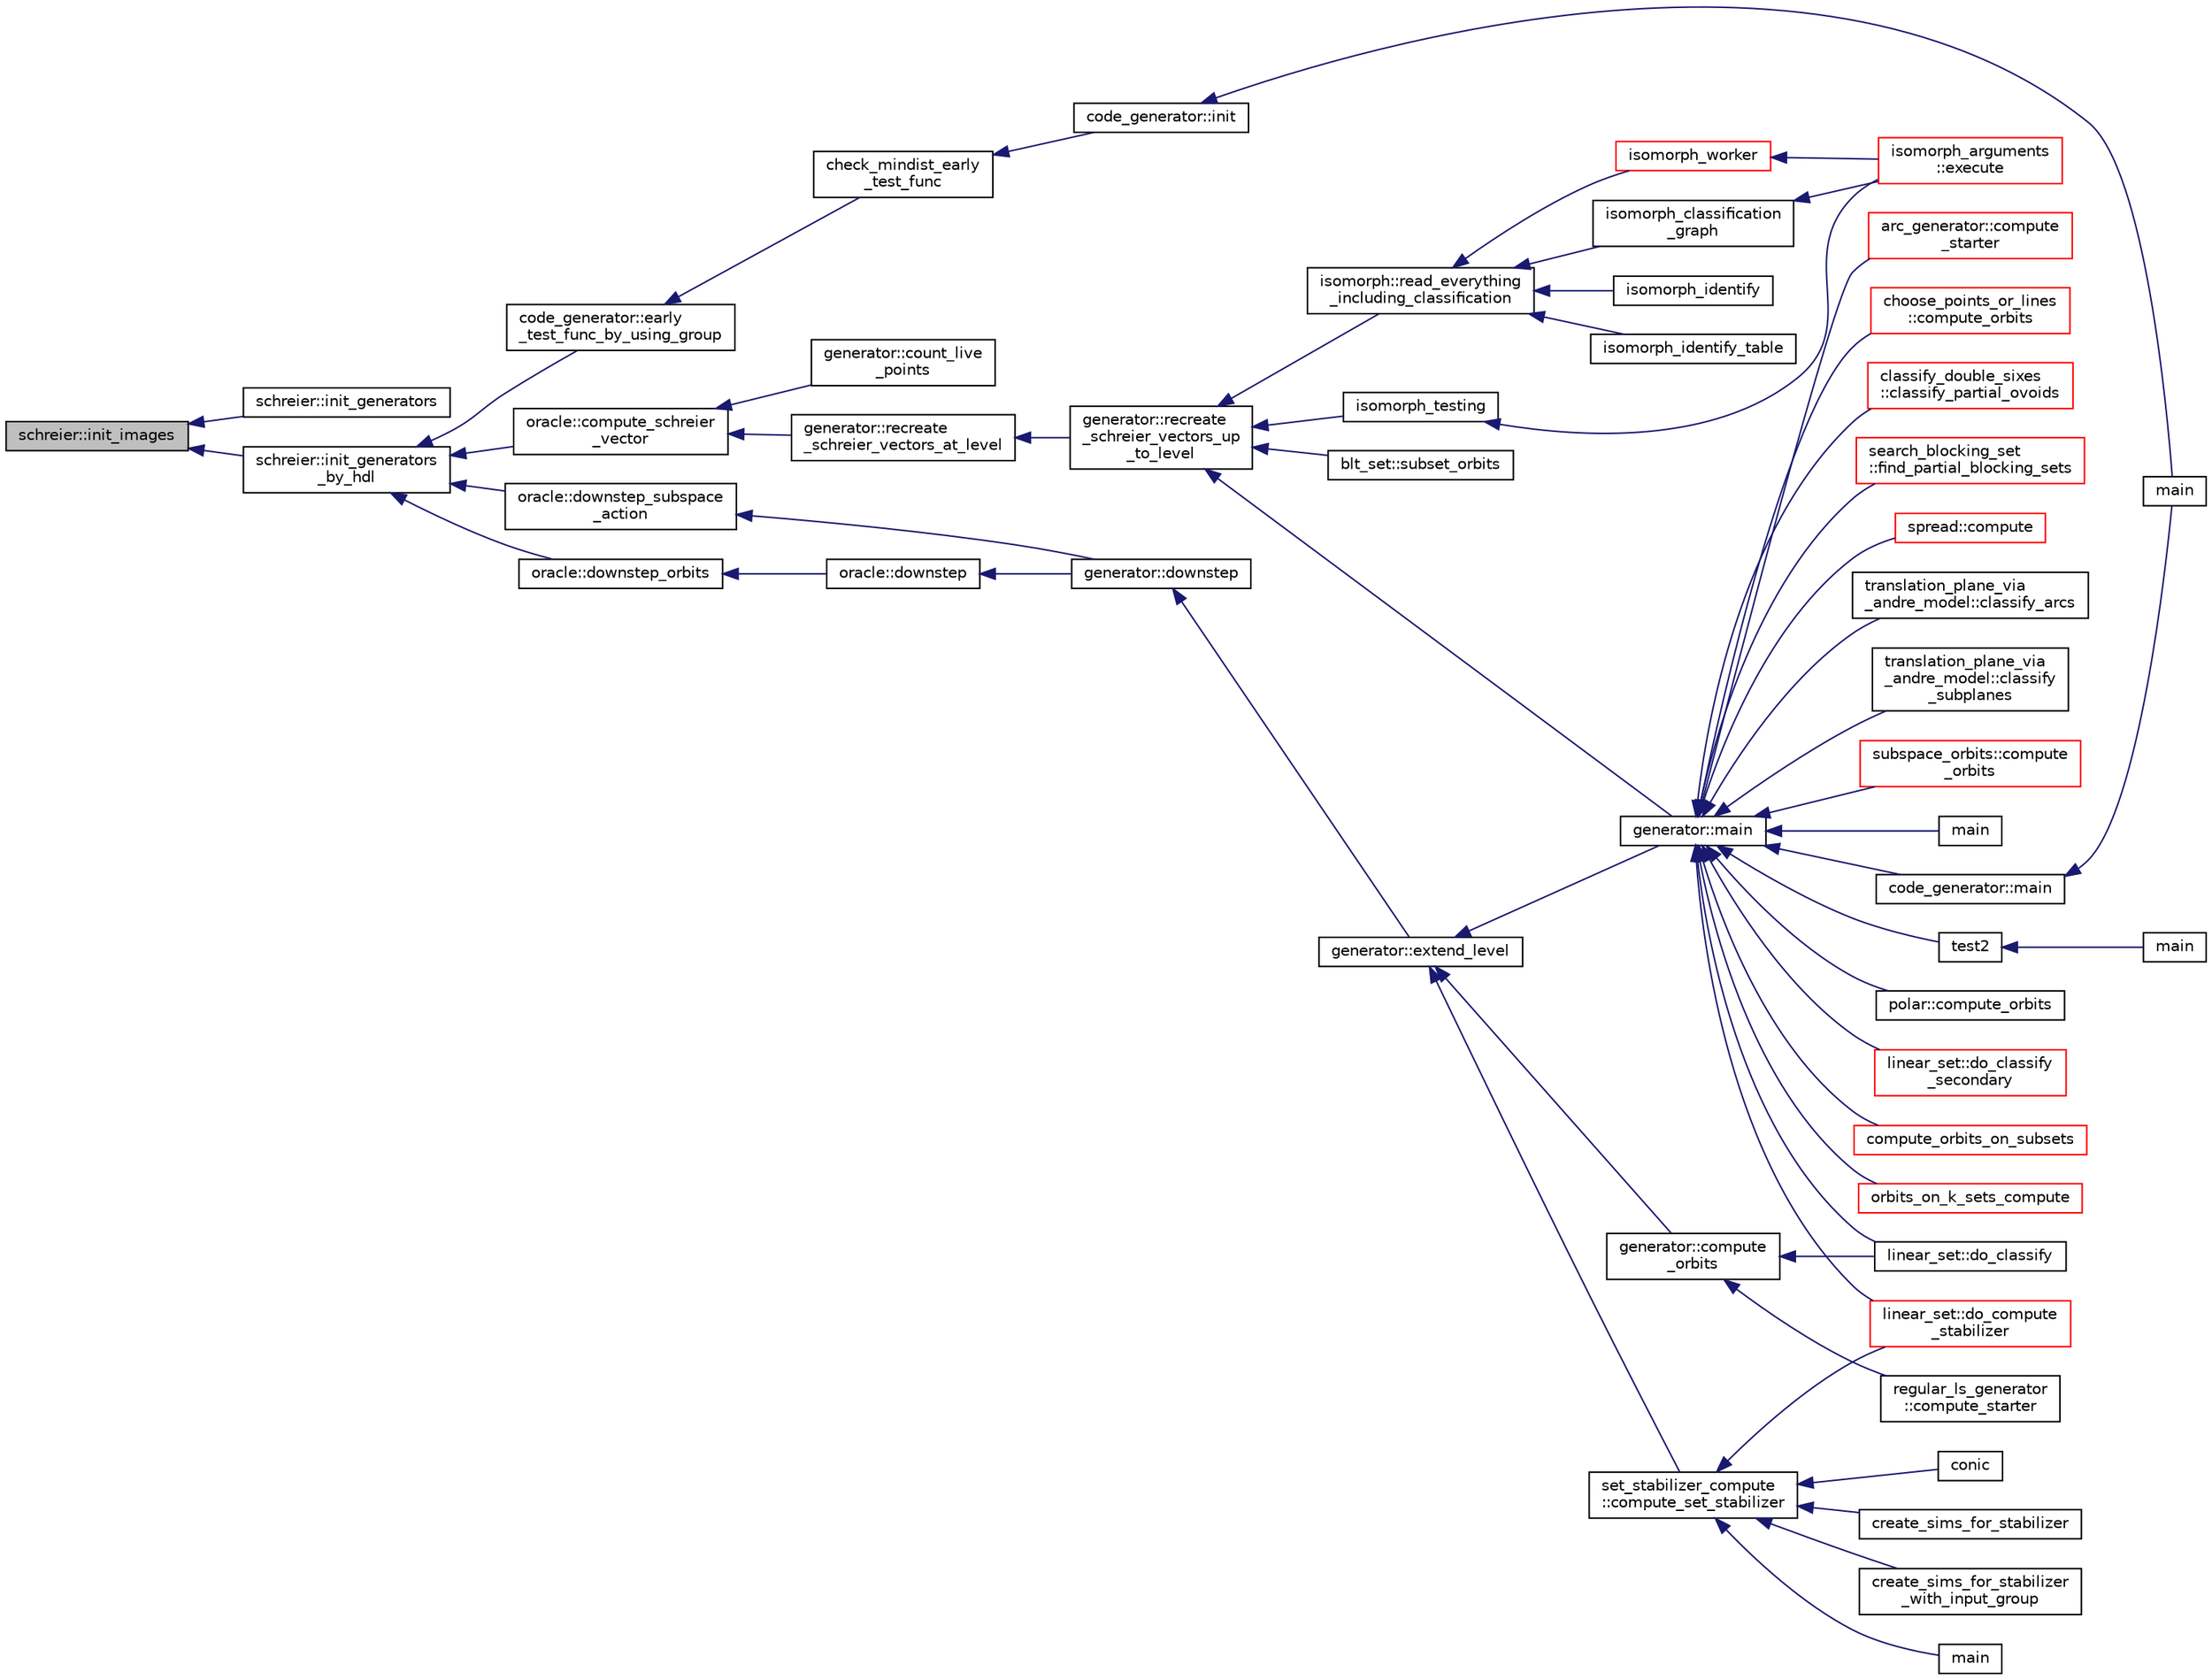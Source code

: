 digraph "schreier::init_images"
{
  edge [fontname="Helvetica",fontsize="10",labelfontname="Helvetica",labelfontsize="10"];
  node [fontname="Helvetica",fontsize="10",shape=record];
  rankdir="LR";
  Node2559 [label="schreier::init_images",height=0.2,width=0.4,color="black", fillcolor="grey75", style="filled", fontcolor="black"];
  Node2559 -> Node2560 [dir="back",color="midnightblue",fontsize="10",style="solid",fontname="Helvetica"];
  Node2560 [label="schreier::init_generators",height=0.2,width=0.4,color="black", fillcolor="white", style="filled",URL="$d3/dd6/classschreier.html#a30ddd571fd95302f1b7d757d5a0b5745"];
  Node2559 -> Node2561 [dir="back",color="midnightblue",fontsize="10",style="solid",fontname="Helvetica"];
  Node2561 [label="schreier::init_generators\l_by_hdl",height=0.2,width=0.4,color="black", fillcolor="white", style="filled",URL="$d3/dd6/classschreier.html#a9adf1976cee6d540a36d3a0a1bd887ba"];
  Node2561 -> Node2562 [dir="back",color="midnightblue",fontsize="10",style="solid",fontname="Helvetica"];
  Node2562 [label="code_generator::early\l_test_func_by_using_group",height=0.2,width=0.4,color="black", fillcolor="white", style="filled",URL="$db/d37/classcode__generator.html#a96a6170f5b9a905203ae4d8717750854"];
  Node2562 -> Node2563 [dir="back",color="midnightblue",fontsize="10",style="solid",fontname="Helvetica"];
  Node2563 [label="check_mindist_early\l_test_func",height=0.2,width=0.4,color="black", fillcolor="white", style="filled",URL="$d2/d11/codes_8h.html#a17bf777333c5e6dcb107d8de7ceffe5d"];
  Node2563 -> Node2564 [dir="back",color="midnightblue",fontsize="10",style="solid",fontname="Helvetica"];
  Node2564 [label="code_generator::init",height=0.2,width=0.4,color="black", fillcolor="white", style="filled",URL="$db/d37/classcode__generator.html#acfaa1e8badf6f30255203f499b130af8"];
  Node2564 -> Node2565 [dir="back",color="midnightblue",fontsize="10",style="solid",fontname="Helvetica"];
  Node2565 [label="main",height=0.2,width=0.4,color="black", fillcolor="white", style="filled",URL="$d4/d4f/codes_8_c.html#a217dbf8b442f20279ea00b898af96f52"];
  Node2561 -> Node2566 [dir="back",color="midnightblue",fontsize="10",style="solid",fontname="Helvetica"];
  Node2566 [label="oracle::compute_schreier\l_vector",height=0.2,width=0.4,color="black", fillcolor="white", style="filled",URL="$d7/da7/classoracle.html#a1ba7d398b51ed70f89b5ea54adb7b089"];
  Node2566 -> Node2567 [dir="back",color="midnightblue",fontsize="10",style="solid",fontname="Helvetica"];
  Node2567 [label="generator::recreate\l_schreier_vectors_at_level",height=0.2,width=0.4,color="black", fillcolor="white", style="filled",URL="$d7/d73/classgenerator.html#a7d190e196e7c9721c4135f40f01d922f"];
  Node2567 -> Node2568 [dir="back",color="midnightblue",fontsize="10",style="solid",fontname="Helvetica"];
  Node2568 [label="generator::recreate\l_schreier_vectors_up\l_to_level",height=0.2,width=0.4,color="black", fillcolor="white", style="filled",URL="$d7/d73/classgenerator.html#a2ca7599e91bb012d41153aec95f081f7"];
  Node2568 -> Node2569 [dir="back",color="midnightblue",fontsize="10",style="solid",fontname="Helvetica"];
  Node2569 [label="blt_set::subset_orbits",height=0.2,width=0.4,color="black", fillcolor="white", style="filled",URL="$d1/d3d/classblt__set.html#af8f79fc4346244acfa0e2c2d23c36993"];
  Node2568 -> Node2570 [dir="back",color="midnightblue",fontsize="10",style="solid",fontname="Helvetica"];
  Node2570 [label="generator::main",height=0.2,width=0.4,color="black", fillcolor="white", style="filled",URL="$d7/d73/classgenerator.html#a01abff8e9f231bf0d82e2e8e0061f242"];
  Node2570 -> Node2571 [dir="back",color="midnightblue",fontsize="10",style="solid",fontname="Helvetica"];
  Node2571 [label="main",height=0.2,width=0.4,color="black", fillcolor="white", style="filled",URL="$d2/d11/codes_8h.html#a217dbf8b442f20279ea00b898af96f52"];
  Node2570 -> Node2572 [dir="back",color="midnightblue",fontsize="10",style="solid",fontname="Helvetica"];
  Node2572 [label="code_generator::main",height=0.2,width=0.4,color="black", fillcolor="white", style="filled",URL="$db/d37/classcode__generator.html#ab3cf3a306e4032c2b471ac95321c599f"];
  Node2572 -> Node2565 [dir="back",color="midnightblue",fontsize="10",style="solid",fontname="Helvetica"];
  Node2570 -> Node2573 [dir="back",color="midnightblue",fontsize="10",style="solid",fontname="Helvetica"];
  Node2573 [label="test2",height=0.2,width=0.4,color="black", fillcolor="white", style="filled",URL="$d9/db0/factor__space_8_c.html#a39d73a812e5fd8f1bc111e948368cb10"];
  Node2573 -> Node2574 [dir="back",color="midnightblue",fontsize="10",style="solid",fontname="Helvetica"];
  Node2574 [label="main",height=0.2,width=0.4,color="black", fillcolor="white", style="filled",URL="$d9/db0/factor__space_8_c.html#a3c04138a5bfe5d72780bb7e82a18e627"];
  Node2570 -> Node2575 [dir="back",color="midnightblue",fontsize="10",style="solid",fontname="Helvetica"];
  Node2575 [label="polar::compute_orbits",height=0.2,width=0.4,color="black", fillcolor="white", style="filled",URL="$da/d1c/classpolar.html#ac4c3c4f95d14c74ff4a3ec3f3479a1da"];
  Node2570 -> Node2576 [dir="back",color="midnightblue",fontsize="10",style="solid",fontname="Helvetica"];
  Node2576 [label="linear_set::do_classify",height=0.2,width=0.4,color="black", fillcolor="white", style="filled",URL="$dd/d86/classlinear__set.html#a3eb2dbce7fa8b71901dfc12f288ddd0c"];
  Node2570 -> Node2577 [dir="back",color="midnightblue",fontsize="10",style="solid",fontname="Helvetica"];
  Node2577 [label="linear_set::do_classify\l_secondary",height=0.2,width=0.4,color="red", fillcolor="white", style="filled",URL="$dd/d86/classlinear__set.html#a47eb7f9995f3343abd3bdfbf9a9a9162"];
  Node2570 -> Node2580 [dir="back",color="midnightblue",fontsize="10",style="solid",fontname="Helvetica"];
  Node2580 [label="linear_set::do_compute\l_stabilizer",height=0.2,width=0.4,color="red", fillcolor="white", style="filled",URL="$dd/d86/classlinear__set.html#ae8f58ded28fb5370f4459cca42b7463b"];
  Node2570 -> Node2583 [dir="back",color="midnightblue",fontsize="10",style="solid",fontname="Helvetica"];
  Node2583 [label="compute_orbits_on_subsets",height=0.2,width=0.4,color="red", fillcolor="white", style="filled",URL="$d3/d35/snakes__and__ladders__global_8_c.html#af33697aede0480110b1227f727252637"];
  Node2570 -> Node2601 [dir="back",color="midnightblue",fontsize="10",style="solid",fontname="Helvetica"];
  Node2601 [label="orbits_on_k_sets_compute",height=0.2,width=0.4,color="red", fillcolor="white", style="filled",URL="$d3/d35/snakes__and__ladders__global_8_c.html#a96743526b15703539d544499276aaa71"];
  Node2570 -> Node2611 [dir="back",color="midnightblue",fontsize="10",style="solid",fontname="Helvetica"];
  Node2611 [label="arc_generator::compute\l_starter",height=0.2,width=0.4,color="red", fillcolor="white", style="filled",URL="$d4/d21/classarc__generator.html#aad1dcec3a1c302e743d574bd1ac857d9"];
  Node2570 -> Node2616 [dir="back",color="midnightblue",fontsize="10",style="solid",fontname="Helvetica"];
  Node2616 [label="choose_points_or_lines\l::compute_orbits",height=0.2,width=0.4,color="red", fillcolor="white", style="filled",URL="$d6/d75/classchoose__points__or__lines.html#adc353e2d41dc8a39563322c8cdd85f61"];
  Node2570 -> Node2618 [dir="back",color="midnightblue",fontsize="10",style="solid",fontname="Helvetica"];
  Node2618 [label="classify_double_sixes\l::classify_partial_ovoids",height=0.2,width=0.4,color="red", fillcolor="white", style="filled",URL="$dd/d23/classclassify__double__sixes.html#a2253fca143a0e8a3e39655eb05668ae9"];
  Node2570 -> Node2620 [dir="back",color="midnightblue",fontsize="10",style="solid",fontname="Helvetica"];
  Node2620 [label="search_blocking_set\l::find_partial_blocking_sets",height=0.2,width=0.4,color="red", fillcolor="white", style="filled",URL="$dc/d36/classsearch__blocking__set.html#ad3fdb3d356db75a02c406bc9d4e9e9b6"];
  Node2570 -> Node2622 [dir="back",color="midnightblue",fontsize="10",style="solid",fontname="Helvetica"];
  Node2622 [label="spread::compute",height=0.2,width=0.4,color="red", fillcolor="white", style="filled",URL="$da/dc1/classspread.html#a9674466d3e03b8dad79882299c638a21"];
  Node2570 -> Node2624 [dir="back",color="midnightblue",fontsize="10",style="solid",fontname="Helvetica"];
  Node2624 [label="translation_plane_via\l_andre_model::classify_arcs",height=0.2,width=0.4,color="black", fillcolor="white", style="filled",URL="$d1/dcc/classtranslation__plane__via__andre__model.html#ac8f002e812a8b152d41e806688601c5e"];
  Node2570 -> Node2625 [dir="back",color="midnightblue",fontsize="10",style="solid",fontname="Helvetica"];
  Node2625 [label="translation_plane_via\l_andre_model::classify\l_subplanes",height=0.2,width=0.4,color="black", fillcolor="white", style="filled",URL="$d1/dcc/classtranslation__plane__via__andre__model.html#a794fefa95f0a7f7b887133375988ee55"];
  Node2570 -> Node2626 [dir="back",color="midnightblue",fontsize="10",style="solid",fontname="Helvetica"];
  Node2626 [label="subspace_orbits::compute\l_orbits",height=0.2,width=0.4,color="red", fillcolor="white", style="filled",URL="$d2/d9f/classsubspace__orbits.html#a2778f8d49cde1675de1ef6acfe180b63"];
  Node2568 -> Node2628 [dir="back",color="midnightblue",fontsize="10",style="solid",fontname="Helvetica"];
  Node2628 [label="isomorph::read_everything\l_including_classification",height=0.2,width=0.4,color="black", fillcolor="white", style="filled",URL="$d3/d5f/classisomorph.html#aa6a56e4522d3133a6ea65c9ac6de3924"];
  Node2628 -> Node2629 [dir="back",color="midnightblue",fontsize="10",style="solid",fontname="Helvetica"];
  Node2629 [label="isomorph_classification\l_graph",height=0.2,width=0.4,color="black", fillcolor="white", style="filled",URL="$d4/d7e/isomorph__global_8_c.html#a027e803e6cab7af4c400a71663bf4715"];
  Node2629 -> Node2608 [dir="back",color="midnightblue",fontsize="10",style="solid",fontname="Helvetica"];
  Node2608 [label="isomorph_arguments\l::execute",height=0.2,width=0.4,color="red", fillcolor="white", style="filled",URL="$d5/de4/classisomorph__arguments.html#aa85e472d14906abdd5672dc66027583e"];
  Node2628 -> Node2630 [dir="back",color="midnightblue",fontsize="10",style="solid",fontname="Helvetica"];
  Node2630 [label="isomorph_identify",height=0.2,width=0.4,color="black", fillcolor="white", style="filled",URL="$d4/d7e/isomorph__global_8_c.html#aa0fe57c73d5668eee10a6022ada7f6a3"];
  Node2628 -> Node2631 [dir="back",color="midnightblue",fontsize="10",style="solid",fontname="Helvetica"];
  Node2631 [label="isomorph_identify_table",height=0.2,width=0.4,color="black", fillcolor="white", style="filled",URL="$d4/d7e/isomorph__global_8_c.html#a9fd19ea945561cf2a6bb5c72dd4b1cb2"];
  Node2628 -> Node2632 [dir="back",color="midnightblue",fontsize="10",style="solid",fontname="Helvetica"];
  Node2632 [label="isomorph_worker",height=0.2,width=0.4,color="red", fillcolor="white", style="filled",URL="$d4/d7e/isomorph__global_8_c.html#ace3bb6ec719b02a35534309d4d3fe99a"];
  Node2632 -> Node2608 [dir="back",color="midnightblue",fontsize="10",style="solid",fontname="Helvetica"];
  Node2568 -> Node2633 [dir="back",color="midnightblue",fontsize="10",style="solid",fontname="Helvetica"];
  Node2633 [label="isomorph_testing",height=0.2,width=0.4,color="black", fillcolor="white", style="filled",URL="$d4/d7e/isomorph__global_8_c.html#a5a73cbe9f89c4727f086482ee2d238f9"];
  Node2633 -> Node2608 [dir="back",color="midnightblue",fontsize="10",style="solid",fontname="Helvetica"];
  Node2566 -> Node2634 [dir="back",color="midnightblue",fontsize="10",style="solid",fontname="Helvetica"];
  Node2634 [label="generator::count_live\l_points",height=0.2,width=0.4,color="black", fillcolor="white", style="filled",URL="$d7/d73/classgenerator.html#a69c137b9ff2a32106eaaee315dee28ce"];
  Node2561 -> Node2635 [dir="back",color="midnightblue",fontsize="10",style="solid",fontname="Helvetica"];
  Node2635 [label="oracle::downstep_orbits",height=0.2,width=0.4,color="black", fillcolor="white", style="filled",URL="$d7/da7/classoracle.html#a65ea623f3a7b2e3dba4e29638207bc53"];
  Node2635 -> Node2636 [dir="back",color="midnightblue",fontsize="10",style="solid",fontname="Helvetica"];
  Node2636 [label="oracle::downstep",height=0.2,width=0.4,color="black", fillcolor="white", style="filled",URL="$d7/da7/classoracle.html#a4fbc6710b45e5af5c2fb5bc3aa6d3bb1"];
  Node2636 -> Node2637 [dir="back",color="midnightblue",fontsize="10",style="solid",fontname="Helvetica"];
  Node2637 [label="generator::downstep",height=0.2,width=0.4,color="black", fillcolor="white", style="filled",URL="$d7/d73/classgenerator.html#ad90bc284af0b5f5beae960a0bd7a5b43"];
  Node2637 -> Node2638 [dir="back",color="midnightblue",fontsize="10",style="solid",fontname="Helvetica"];
  Node2638 [label="generator::extend_level",height=0.2,width=0.4,color="black", fillcolor="white", style="filled",URL="$d7/d73/classgenerator.html#a91b84d80ccec0cd2136bc221c30e0f8e"];
  Node2638 -> Node2639 [dir="back",color="midnightblue",fontsize="10",style="solid",fontname="Helvetica"];
  Node2639 [label="set_stabilizer_compute\l::compute_set_stabilizer",height=0.2,width=0.4,color="black", fillcolor="white", style="filled",URL="$d8/dc6/classset__stabilizer__compute.html#ad4f92074322e98c7cd0ed5d4f8486b76"];
  Node2639 -> Node2640 [dir="back",color="midnightblue",fontsize="10",style="solid",fontname="Helvetica"];
  Node2640 [label="main",height=0.2,width=0.4,color="black", fillcolor="white", style="filled",URL="$db/d67/test__hyperoval_8_c.html#a3c04138a5bfe5d72780bb7e82a18e627"];
  Node2639 -> Node2641 [dir="back",color="midnightblue",fontsize="10",style="solid",fontname="Helvetica"];
  Node2641 [label="conic",height=0.2,width=0.4,color="black", fillcolor="white", style="filled",URL="$d4/de8/conic_8_c.html#a96def9474b981a9d5831a9b48d85d652"];
  Node2639 -> Node2580 [dir="back",color="midnightblue",fontsize="10",style="solid",fontname="Helvetica"];
  Node2639 -> Node2642 [dir="back",color="midnightblue",fontsize="10",style="solid",fontname="Helvetica"];
  Node2642 [label="create_sims_for_stabilizer",height=0.2,width=0.4,color="black", fillcolor="white", style="filled",URL="$d0/d76/tl__algebra__and__number__theory_8h.html#af2c67d225072549409be710ac3cd30f8"];
  Node2639 -> Node2643 [dir="back",color="midnightblue",fontsize="10",style="solid",fontname="Helvetica"];
  Node2643 [label="create_sims_for_stabilizer\l_with_input_group",height=0.2,width=0.4,color="black", fillcolor="white", style="filled",URL="$d0/d76/tl__algebra__and__number__theory_8h.html#af5482567a8d6ba5c2fe593bf6f7f9a0f"];
  Node2638 -> Node2644 [dir="back",color="midnightblue",fontsize="10",style="solid",fontname="Helvetica"];
  Node2644 [label="generator::compute\l_orbits",height=0.2,width=0.4,color="black", fillcolor="white", style="filled",URL="$d7/d73/classgenerator.html#a23989bc20ecaaed39c4119c758367f40"];
  Node2644 -> Node2645 [dir="back",color="midnightblue",fontsize="10",style="solid",fontname="Helvetica"];
  Node2645 [label="regular_ls_generator\l::compute_starter",height=0.2,width=0.4,color="black", fillcolor="white", style="filled",URL="$d2/dd8/classregular__ls__generator.html#aa38907741058694a73194b02ceb4a53d"];
  Node2644 -> Node2576 [dir="back",color="midnightblue",fontsize="10",style="solid",fontname="Helvetica"];
  Node2638 -> Node2570 [dir="back",color="midnightblue",fontsize="10",style="solid",fontname="Helvetica"];
  Node2561 -> Node2646 [dir="back",color="midnightblue",fontsize="10",style="solid",fontname="Helvetica"];
  Node2646 [label="oracle::downstep_subspace\l_action",height=0.2,width=0.4,color="black", fillcolor="white", style="filled",URL="$d7/da7/classoracle.html#a26f568b84b1ca2c24f619278ac88c407"];
  Node2646 -> Node2637 [dir="back",color="midnightblue",fontsize="10",style="solid",fontname="Helvetica"];
}
